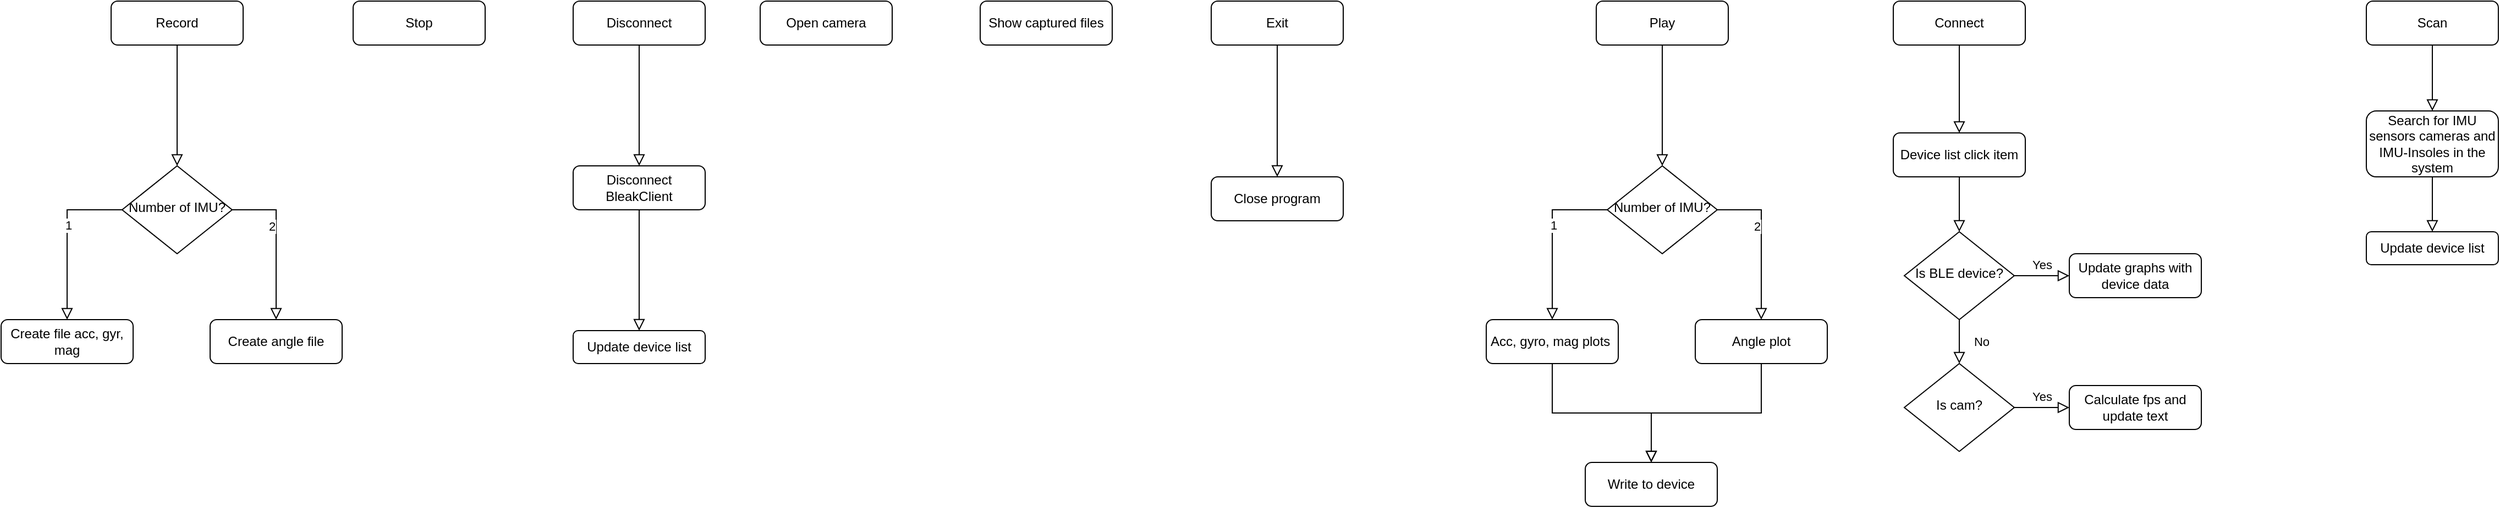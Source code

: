 <mxfile version="20.3.0" type="github">
  <diagram id="C5RBs43oDa-KdzZeNtuy" name="Page-1">
    <mxGraphModel dx="3076" dy="1963" grid="1" gridSize="10" guides="1" tooltips="1" connect="1" arrows="1" fold="1" page="1" pageScale="1" pageWidth="827" pageHeight="1169" math="0" shadow="0">
      <root>
        <mxCell id="WIyWlLk6GJQsqaUBKTNV-0" />
        <mxCell id="WIyWlLk6GJQsqaUBKTNV-1" parent="WIyWlLk6GJQsqaUBKTNV-0" />
        <mxCell id="WIyWlLk6GJQsqaUBKTNV-2" value="" style="rounded=0;html=1;jettySize=auto;orthogonalLoop=1;fontSize=11;endArrow=block;endFill=0;endSize=8;strokeWidth=1;shadow=0;labelBackgroundColor=none;edgeStyle=orthogonalEdgeStyle;" parent="WIyWlLk6GJQsqaUBKTNV-1" source="WIyWlLk6GJQsqaUBKTNV-3" target="WIyWlLk6GJQsqaUBKTNV-6" edge="1">
          <mxGeometry relative="1" as="geometry" />
        </mxCell>
        <mxCell id="WIyWlLk6GJQsqaUBKTNV-3" value="Device list click item" style="rounded=1;whiteSpace=wrap;html=1;fontSize=12;glass=0;strokeWidth=1;shadow=0;" parent="WIyWlLk6GJQsqaUBKTNV-1" vertex="1">
          <mxGeometry x="160" y="80" width="120" height="40" as="geometry" />
        </mxCell>
        <mxCell id="WIyWlLk6GJQsqaUBKTNV-4" value="No" style="rounded=0;html=1;jettySize=auto;orthogonalLoop=1;fontSize=11;endArrow=block;endFill=0;endSize=8;strokeWidth=1;shadow=0;labelBackgroundColor=none;edgeStyle=orthogonalEdgeStyle;" parent="WIyWlLk6GJQsqaUBKTNV-1" source="WIyWlLk6GJQsqaUBKTNV-6" target="WIyWlLk6GJQsqaUBKTNV-10" edge="1">
          <mxGeometry y="20" relative="1" as="geometry">
            <mxPoint as="offset" />
          </mxGeometry>
        </mxCell>
        <mxCell id="WIyWlLk6GJQsqaUBKTNV-5" value="Yes" style="edgeStyle=orthogonalEdgeStyle;rounded=0;html=1;jettySize=auto;orthogonalLoop=1;fontSize=11;endArrow=block;endFill=0;endSize=8;strokeWidth=1;shadow=0;labelBackgroundColor=none;" parent="WIyWlLk6GJQsqaUBKTNV-1" source="WIyWlLk6GJQsqaUBKTNV-6" target="WIyWlLk6GJQsqaUBKTNV-7" edge="1">
          <mxGeometry y="10" relative="1" as="geometry">
            <mxPoint as="offset" />
          </mxGeometry>
        </mxCell>
        <mxCell id="WIyWlLk6GJQsqaUBKTNV-6" value="Is BLE device?" style="rhombus;whiteSpace=wrap;html=1;shadow=0;fontFamily=Helvetica;fontSize=12;align=center;strokeWidth=1;spacing=6;spacingTop=-4;" parent="WIyWlLk6GJQsqaUBKTNV-1" vertex="1">
          <mxGeometry x="170" y="170" width="100" height="80" as="geometry" />
        </mxCell>
        <mxCell id="WIyWlLk6GJQsqaUBKTNV-7" value="Update graphs with device data" style="rounded=1;whiteSpace=wrap;html=1;fontSize=12;glass=0;strokeWidth=1;shadow=0;" parent="WIyWlLk6GJQsqaUBKTNV-1" vertex="1">
          <mxGeometry x="320" y="190" width="120" height="40" as="geometry" />
        </mxCell>
        <mxCell id="WIyWlLk6GJQsqaUBKTNV-9" value="Yes" style="edgeStyle=orthogonalEdgeStyle;rounded=0;html=1;jettySize=auto;orthogonalLoop=1;fontSize=11;endArrow=block;endFill=0;endSize=8;strokeWidth=1;shadow=0;labelBackgroundColor=none;" parent="WIyWlLk6GJQsqaUBKTNV-1" source="WIyWlLk6GJQsqaUBKTNV-10" target="WIyWlLk6GJQsqaUBKTNV-12" edge="1">
          <mxGeometry y="10" relative="1" as="geometry">
            <mxPoint as="offset" />
          </mxGeometry>
        </mxCell>
        <mxCell id="WIyWlLk6GJQsqaUBKTNV-10" value="Is cam?" style="rhombus;whiteSpace=wrap;html=1;shadow=0;fontFamily=Helvetica;fontSize=12;align=center;strokeWidth=1;spacing=6;spacingTop=-4;" parent="WIyWlLk6GJQsqaUBKTNV-1" vertex="1">
          <mxGeometry x="170" y="290" width="100" height="80" as="geometry" />
        </mxCell>
        <mxCell id="WIyWlLk6GJQsqaUBKTNV-12" value="Calculate fps and update text" style="rounded=1;whiteSpace=wrap;html=1;fontSize=12;glass=0;strokeWidth=1;shadow=0;" parent="WIyWlLk6GJQsqaUBKTNV-1" vertex="1">
          <mxGeometry x="320" y="310" width="120" height="40" as="geometry" />
        </mxCell>
        <mxCell id="mn28sRKZHJ29L1jKlbp--0" value="Connect" style="rounded=1;whiteSpace=wrap;html=1;fontSize=12;glass=0;strokeWidth=1;shadow=0;" parent="WIyWlLk6GJQsqaUBKTNV-1" vertex="1">
          <mxGeometry x="160" y="-40" width="120" height="40" as="geometry" />
        </mxCell>
        <mxCell id="mn28sRKZHJ29L1jKlbp--1" value="" style="rounded=0;html=1;jettySize=auto;orthogonalLoop=1;fontSize=11;endArrow=block;endFill=0;endSize=8;strokeWidth=1;shadow=0;labelBackgroundColor=none;edgeStyle=orthogonalEdgeStyle;" parent="WIyWlLk6GJQsqaUBKTNV-1" source="mn28sRKZHJ29L1jKlbp--0" target="WIyWlLk6GJQsqaUBKTNV-3" edge="1">
          <mxGeometry relative="1" as="geometry">
            <mxPoint x="300" y="10" as="sourcePoint" />
            <mxPoint x="300" y="60" as="targetPoint" />
          </mxGeometry>
        </mxCell>
        <mxCell id="mn28sRKZHJ29L1jKlbp--2" value="Scan" style="rounded=1;whiteSpace=wrap;html=1;fontSize=12;glass=0;strokeWidth=1;shadow=0;" parent="WIyWlLk6GJQsqaUBKTNV-1" vertex="1">
          <mxGeometry x="590" y="-40" width="120" height="40" as="geometry" />
        </mxCell>
        <mxCell id="mn28sRKZHJ29L1jKlbp--3" value="Search for IMU sensors cameras and IMU-Insoles in the system" style="rounded=1;whiteSpace=wrap;html=1;fontSize=12;glass=0;strokeWidth=1;shadow=0;" parent="WIyWlLk6GJQsqaUBKTNV-1" vertex="1">
          <mxGeometry x="590" y="60" width="120" height="60" as="geometry" />
        </mxCell>
        <mxCell id="mn28sRKZHJ29L1jKlbp--4" value="Update device list" style="rounded=1;whiteSpace=wrap;html=1;fontSize=12;glass=0;strokeWidth=1;shadow=0;" parent="WIyWlLk6GJQsqaUBKTNV-1" vertex="1">
          <mxGeometry x="590" y="170" width="120" height="30" as="geometry" />
        </mxCell>
        <mxCell id="mn28sRKZHJ29L1jKlbp--5" value="" style="rounded=0;html=1;jettySize=auto;orthogonalLoop=1;fontSize=11;endArrow=block;endFill=0;endSize=8;strokeWidth=1;shadow=0;labelBackgroundColor=none;edgeStyle=orthogonalEdgeStyle;" parent="WIyWlLk6GJQsqaUBKTNV-1" source="mn28sRKZHJ29L1jKlbp--2" target="mn28sRKZHJ29L1jKlbp--3" edge="1">
          <mxGeometry relative="1" as="geometry">
            <mxPoint x="530" y="20" as="sourcePoint" />
            <mxPoint x="530" y="100" as="targetPoint" />
          </mxGeometry>
        </mxCell>
        <mxCell id="mn28sRKZHJ29L1jKlbp--6" value="" style="rounded=0;html=1;jettySize=auto;orthogonalLoop=1;fontSize=11;endArrow=block;endFill=0;endSize=8;strokeWidth=1;shadow=0;labelBackgroundColor=none;edgeStyle=orthogonalEdgeStyle;" parent="WIyWlLk6GJQsqaUBKTNV-1" source="mn28sRKZHJ29L1jKlbp--3" target="mn28sRKZHJ29L1jKlbp--4" edge="1">
          <mxGeometry relative="1" as="geometry">
            <mxPoint x="550" y="145" as="sourcePoint" />
            <mxPoint x="550" y="225" as="targetPoint" />
          </mxGeometry>
        </mxCell>
        <mxCell id="mn28sRKZHJ29L1jKlbp--7" value="Play" style="rounded=1;whiteSpace=wrap;html=1;fontSize=12;glass=0;strokeWidth=1;shadow=0;" parent="WIyWlLk6GJQsqaUBKTNV-1" vertex="1">
          <mxGeometry x="-110" y="-40" width="120" height="40" as="geometry" />
        </mxCell>
        <mxCell id="mn28sRKZHJ29L1jKlbp--8" value="" style="rounded=0;html=1;jettySize=auto;orthogonalLoop=1;fontSize=11;endArrow=block;endFill=0;endSize=8;strokeWidth=1;shadow=0;labelBackgroundColor=none;edgeStyle=orthogonalEdgeStyle;" parent="WIyWlLk6GJQsqaUBKTNV-1" source="mn28sRKZHJ29L1jKlbp--7" target="mn28sRKZHJ29L1jKlbp--9" edge="1">
          <mxGeometry relative="1" as="geometry">
            <mxPoint x="-60" y="20" as="sourcePoint" />
            <mxPoint x="-50" y="100" as="targetPoint" />
          </mxGeometry>
        </mxCell>
        <mxCell id="mn28sRKZHJ29L1jKlbp--9" value="Number of IMU?" style="rhombus;whiteSpace=wrap;html=1;shadow=0;fontFamily=Helvetica;fontSize=12;align=center;strokeWidth=1;spacing=6;spacingTop=-4;" parent="WIyWlLk6GJQsqaUBKTNV-1" vertex="1">
          <mxGeometry x="-100" y="110" width="100" height="80" as="geometry" />
        </mxCell>
        <mxCell id="mn28sRKZHJ29L1jKlbp--11" value="Acc, gyro, mag plots&amp;nbsp;" style="rounded=1;whiteSpace=wrap;html=1;fontSize=12;glass=0;strokeWidth=1;shadow=0;" parent="WIyWlLk6GJQsqaUBKTNV-1" vertex="1">
          <mxGeometry x="-210" y="250" width="120" height="40" as="geometry" />
        </mxCell>
        <mxCell id="mn28sRKZHJ29L1jKlbp--12" value="Angle plot" style="rounded=1;whiteSpace=wrap;html=1;fontSize=12;glass=0;strokeWidth=1;shadow=0;" parent="WIyWlLk6GJQsqaUBKTNV-1" vertex="1">
          <mxGeometry x="-20" y="250" width="120" height="40" as="geometry" />
        </mxCell>
        <mxCell id="mn28sRKZHJ29L1jKlbp--13" value="" style="rounded=0;html=1;jettySize=auto;orthogonalLoop=1;fontSize=11;endArrow=block;endFill=0;endSize=8;strokeWidth=1;shadow=0;labelBackgroundColor=none;edgeStyle=orthogonalEdgeStyle;exitX=0;exitY=0.5;exitDx=0;exitDy=0;" parent="WIyWlLk6GJQsqaUBKTNV-1" source="mn28sRKZHJ29L1jKlbp--9" target="mn28sRKZHJ29L1jKlbp--11" edge="1">
          <mxGeometry relative="1" as="geometry">
            <mxPoint x="-120" y="240" as="sourcePoint" />
            <mxPoint x="-120" y="350" as="targetPoint" />
          </mxGeometry>
        </mxCell>
        <mxCell id="mn28sRKZHJ29L1jKlbp--14" value="1" style="edgeLabel;html=1;align=center;verticalAlign=middle;resizable=0;points=[];" parent="mn28sRKZHJ29L1jKlbp--13" vertex="1" connectable="0">
          <mxGeometry x="-0.152" y="1" relative="1" as="geometry">
            <mxPoint as="offset" />
          </mxGeometry>
        </mxCell>
        <mxCell id="mn28sRKZHJ29L1jKlbp--15" value="" style="rounded=0;html=1;jettySize=auto;orthogonalLoop=1;fontSize=11;endArrow=block;endFill=0;endSize=8;strokeWidth=1;shadow=0;labelBackgroundColor=none;edgeStyle=orthogonalEdgeStyle;exitX=1;exitY=0.5;exitDx=0;exitDy=0;" parent="WIyWlLk6GJQsqaUBKTNV-1" source="mn28sRKZHJ29L1jKlbp--9" target="mn28sRKZHJ29L1jKlbp--12" edge="1">
          <mxGeometry relative="1" as="geometry">
            <mxPoint x="-80" y="280" as="sourcePoint" />
            <mxPoint x="-80" y="390" as="targetPoint" />
          </mxGeometry>
        </mxCell>
        <mxCell id="mn28sRKZHJ29L1jKlbp--16" value="2" style="edgeLabel;html=1;align=center;verticalAlign=middle;resizable=0;points=[];" parent="mn28sRKZHJ29L1jKlbp--15" vertex="1" connectable="0">
          <mxGeometry x="-0.214" y="-4" relative="1" as="geometry">
            <mxPoint as="offset" />
          </mxGeometry>
        </mxCell>
        <mxCell id="mn28sRKZHJ29L1jKlbp--17" value="Write to device" style="rounded=1;whiteSpace=wrap;html=1;fontSize=12;glass=0;strokeWidth=1;shadow=0;" parent="WIyWlLk6GJQsqaUBKTNV-1" vertex="1">
          <mxGeometry x="-120" y="380" width="120" height="40" as="geometry" />
        </mxCell>
        <mxCell id="mn28sRKZHJ29L1jKlbp--18" value="" style="rounded=0;html=1;jettySize=auto;orthogonalLoop=1;fontSize=11;endArrow=block;endFill=0;endSize=8;strokeWidth=1;shadow=0;labelBackgroundColor=none;edgeStyle=orthogonalEdgeStyle;" parent="WIyWlLk6GJQsqaUBKTNV-1" source="mn28sRKZHJ29L1jKlbp--11" target="mn28sRKZHJ29L1jKlbp--17" edge="1">
          <mxGeometry relative="1" as="geometry">
            <mxPoint x="-170" y="370" as="sourcePoint" />
            <mxPoint x="-170" y="480" as="targetPoint" />
          </mxGeometry>
        </mxCell>
        <mxCell id="mn28sRKZHJ29L1jKlbp--19" value="" style="rounded=0;html=1;jettySize=auto;orthogonalLoop=1;fontSize=11;endArrow=block;endFill=0;endSize=8;strokeWidth=1;shadow=0;labelBackgroundColor=none;edgeStyle=orthogonalEdgeStyle;" parent="WIyWlLk6GJQsqaUBKTNV-1" source="mn28sRKZHJ29L1jKlbp--12" target="mn28sRKZHJ29L1jKlbp--17" edge="1">
          <mxGeometry relative="1" as="geometry">
            <mxPoint x="50" y="345" as="sourcePoint" />
            <mxPoint x="50" y="455" as="targetPoint" />
          </mxGeometry>
        </mxCell>
        <mxCell id="mn28sRKZHJ29L1jKlbp--20" value="Exit" style="rounded=1;whiteSpace=wrap;html=1;fontSize=12;glass=0;strokeWidth=1;shadow=0;" parent="WIyWlLk6GJQsqaUBKTNV-1" vertex="1">
          <mxGeometry x="-460" y="-40" width="120" height="40" as="geometry" />
        </mxCell>
        <mxCell id="mn28sRKZHJ29L1jKlbp--21" value="Close program" style="rounded=1;whiteSpace=wrap;html=1;fontSize=12;glass=0;strokeWidth=1;shadow=0;" parent="WIyWlLk6GJQsqaUBKTNV-1" vertex="1">
          <mxGeometry x="-460" y="120" width="120" height="40" as="geometry" />
        </mxCell>
        <mxCell id="mn28sRKZHJ29L1jKlbp--22" value="" style="rounded=0;html=1;jettySize=auto;orthogonalLoop=1;fontSize=11;endArrow=block;endFill=0;endSize=8;strokeWidth=1;shadow=0;labelBackgroundColor=none;edgeStyle=orthogonalEdgeStyle;" parent="WIyWlLk6GJQsqaUBKTNV-1" source="mn28sRKZHJ29L1jKlbp--20" target="mn28sRKZHJ29L1jKlbp--21" edge="1">
          <mxGeometry relative="1" as="geometry">
            <mxPoint x="-380" y="30" as="sourcePoint" />
            <mxPoint x="-380" y="140" as="targetPoint" />
          </mxGeometry>
        </mxCell>
        <mxCell id="mn28sRKZHJ29L1jKlbp--23" value="Show captured files" style="rounded=1;whiteSpace=wrap;html=1;fontSize=12;glass=0;strokeWidth=1;shadow=0;" parent="WIyWlLk6GJQsqaUBKTNV-1" vertex="1">
          <mxGeometry x="-670" y="-40" width="120" height="40" as="geometry" />
        </mxCell>
        <mxCell id="mn28sRKZHJ29L1jKlbp--24" value="Open camera" style="rounded=1;whiteSpace=wrap;html=1;fontSize=12;glass=0;strokeWidth=1;shadow=0;" parent="WIyWlLk6GJQsqaUBKTNV-1" vertex="1">
          <mxGeometry x="-870" y="-40" width="120" height="40" as="geometry" />
        </mxCell>
        <mxCell id="nYYQG9YODrcpCNj0-MgX-0" value="Disconnect" style="rounded=1;whiteSpace=wrap;html=1;fontSize=12;glass=0;strokeWidth=1;shadow=0;" vertex="1" parent="WIyWlLk6GJQsqaUBKTNV-1">
          <mxGeometry x="-1040" y="-40" width="120" height="40" as="geometry" />
        </mxCell>
        <mxCell id="nYYQG9YODrcpCNj0-MgX-1" value="Update device list" style="rounded=1;whiteSpace=wrap;html=1;fontSize=12;glass=0;strokeWidth=1;shadow=0;" vertex="1" parent="WIyWlLk6GJQsqaUBKTNV-1">
          <mxGeometry x="-1040" y="260" width="120" height="30" as="geometry" />
        </mxCell>
        <mxCell id="nYYQG9YODrcpCNj0-MgX-2" value="" style="rounded=0;html=1;jettySize=auto;orthogonalLoop=1;fontSize=11;endArrow=block;endFill=0;endSize=8;strokeWidth=1;shadow=0;labelBackgroundColor=none;edgeStyle=orthogonalEdgeStyle;" edge="1" parent="WIyWlLk6GJQsqaUBKTNV-1" source="nYYQG9YODrcpCNj0-MgX-3" target="nYYQG9YODrcpCNj0-MgX-1">
          <mxGeometry relative="1" as="geometry">
            <mxPoint x="-980.5" y="190" as="sourcePoint" />
            <mxPoint x="-980.5" y="310" as="targetPoint" />
          </mxGeometry>
        </mxCell>
        <mxCell id="nYYQG9YODrcpCNj0-MgX-3" value="Disconnect BleakClient" style="rounded=1;whiteSpace=wrap;html=1;fontSize=12;glass=0;strokeWidth=1;shadow=0;" vertex="1" parent="WIyWlLk6GJQsqaUBKTNV-1">
          <mxGeometry x="-1040" y="110" width="120" height="40" as="geometry" />
        </mxCell>
        <mxCell id="nYYQG9YODrcpCNj0-MgX-4" value="" style="rounded=0;html=1;jettySize=auto;orthogonalLoop=1;fontSize=11;endArrow=block;endFill=0;endSize=8;strokeWidth=1;shadow=0;labelBackgroundColor=none;edgeStyle=orthogonalEdgeStyle;" edge="1" parent="WIyWlLk6GJQsqaUBKTNV-1" source="nYYQG9YODrcpCNj0-MgX-0" target="nYYQG9YODrcpCNj0-MgX-3">
          <mxGeometry relative="1" as="geometry">
            <mxPoint x="-910" as="sourcePoint" />
            <mxPoint x="-910" y="120" as="targetPoint" />
          </mxGeometry>
        </mxCell>
        <mxCell id="nYYQG9YODrcpCNj0-MgX-5" value="Stop" style="rounded=1;whiteSpace=wrap;html=1;fontSize=12;glass=0;strokeWidth=1;shadow=0;" vertex="1" parent="WIyWlLk6GJQsqaUBKTNV-1">
          <mxGeometry x="-1240" y="-40" width="120" height="40" as="geometry" />
        </mxCell>
        <mxCell id="nYYQG9YODrcpCNj0-MgX-7" value="Record" style="rounded=1;whiteSpace=wrap;html=1;fontSize=12;glass=0;strokeWidth=1;shadow=0;" vertex="1" parent="WIyWlLk6GJQsqaUBKTNV-1">
          <mxGeometry x="-1460" y="-40" width="120" height="40" as="geometry" />
        </mxCell>
        <mxCell id="nYYQG9YODrcpCNj0-MgX-9" value="" style="rounded=0;html=1;jettySize=auto;orthogonalLoop=1;fontSize=11;endArrow=block;endFill=0;endSize=8;strokeWidth=1;shadow=0;labelBackgroundColor=none;edgeStyle=orthogonalEdgeStyle;" edge="1" parent="WIyWlLk6GJQsqaUBKTNV-1" source="nYYQG9YODrcpCNj0-MgX-7" target="nYYQG9YODrcpCNj0-MgX-24">
          <mxGeometry relative="1" as="geometry">
            <mxPoint x="-1330" y="20" as="sourcePoint" />
            <mxPoint x="-1400" y="100" as="targetPoint" />
          </mxGeometry>
        </mxCell>
        <mxCell id="nYYQG9YODrcpCNj0-MgX-24" value="Number of IMU?" style="rhombus;whiteSpace=wrap;html=1;shadow=0;fontFamily=Helvetica;fontSize=12;align=center;strokeWidth=1;spacing=6;spacingTop=-4;" vertex="1" parent="WIyWlLk6GJQsqaUBKTNV-1">
          <mxGeometry x="-1450" y="110" width="100" height="80" as="geometry" />
        </mxCell>
        <mxCell id="nYYQG9YODrcpCNj0-MgX-25" value="Create file acc, gyr, mag" style="rounded=1;whiteSpace=wrap;html=1;fontSize=12;glass=0;strokeWidth=1;shadow=0;" vertex="1" parent="WIyWlLk6GJQsqaUBKTNV-1">
          <mxGeometry x="-1560" y="250" width="120" height="40" as="geometry" />
        </mxCell>
        <mxCell id="nYYQG9YODrcpCNj0-MgX-26" value="Create angle file" style="rounded=1;whiteSpace=wrap;html=1;fontSize=12;glass=0;strokeWidth=1;shadow=0;" vertex="1" parent="WIyWlLk6GJQsqaUBKTNV-1">
          <mxGeometry x="-1370" y="250" width="120" height="40" as="geometry" />
        </mxCell>
        <mxCell id="nYYQG9YODrcpCNj0-MgX-27" value="" style="rounded=0;html=1;jettySize=auto;orthogonalLoop=1;fontSize=11;endArrow=block;endFill=0;endSize=8;strokeWidth=1;shadow=0;labelBackgroundColor=none;edgeStyle=orthogonalEdgeStyle;exitX=0;exitY=0.5;exitDx=0;exitDy=0;" edge="1" source="nYYQG9YODrcpCNj0-MgX-24" target="nYYQG9YODrcpCNj0-MgX-25" parent="WIyWlLk6GJQsqaUBKTNV-1">
          <mxGeometry relative="1" as="geometry">
            <mxPoint x="-1470" y="240" as="sourcePoint" />
            <mxPoint x="-1470" y="350" as="targetPoint" />
          </mxGeometry>
        </mxCell>
        <mxCell id="nYYQG9YODrcpCNj0-MgX-28" value="1" style="edgeLabel;html=1;align=center;verticalAlign=middle;resizable=0;points=[];" vertex="1" connectable="0" parent="nYYQG9YODrcpCNj0-MgX-27">
          <mxGeometry x="-0.152" y="1" relative="1" as="geometry">
            <mxPoint as="offset" />
          </mxGeometry>
        </mxCell>
        <mxCell id="nYYQG9YODrcpCNj0-MgX-29" value="" style="rounded=0;html=1;jettySize=auto;orthogonalLoop=1;fontSize=11;endArrow=block;endFill=0;endSize=8;strokeWidth=1;shadow=0;labelBackgroundColor=none;edgeStyle=orthogonalEdgeStyle;exitX=1;exitY=0.5;exitDx=0;exitDy=0;" edge="1" source="nYYQG9YODrcpCNj0-MgX-24" target="nYYQG9YODrcpCNj0-MgX-26" parent="WIyWlLk6GJQsqaUBKTNV-1">
          <mxGeometry relative="1" as="geometry">
            <mxPoint x="-1430" y="280" as="sourcePoint" />
            <mxPoint x="-1430" y="390" as="targetPoint" />
          </mxGeometry>
        </mxCell>
        <mxCell id="nYYQG9YODrcpCNj0-MgX-30" value="2" style="edgeLabel;html=1;align=center;verticalAlign=middle;resizable=0;points=[];" vertex="1" connectable="0" parent="nYYQG9YODrcpCNj0-MgX-29">
          <mxGeometry x="-0.214" y="-4" relative="1" as="geometry">
            <mxPoint as="offset" />
          </mxGeometry>
        </mxCell>
      </root>
    </mxGraphModel>
  </diagram>
</mxfile>
